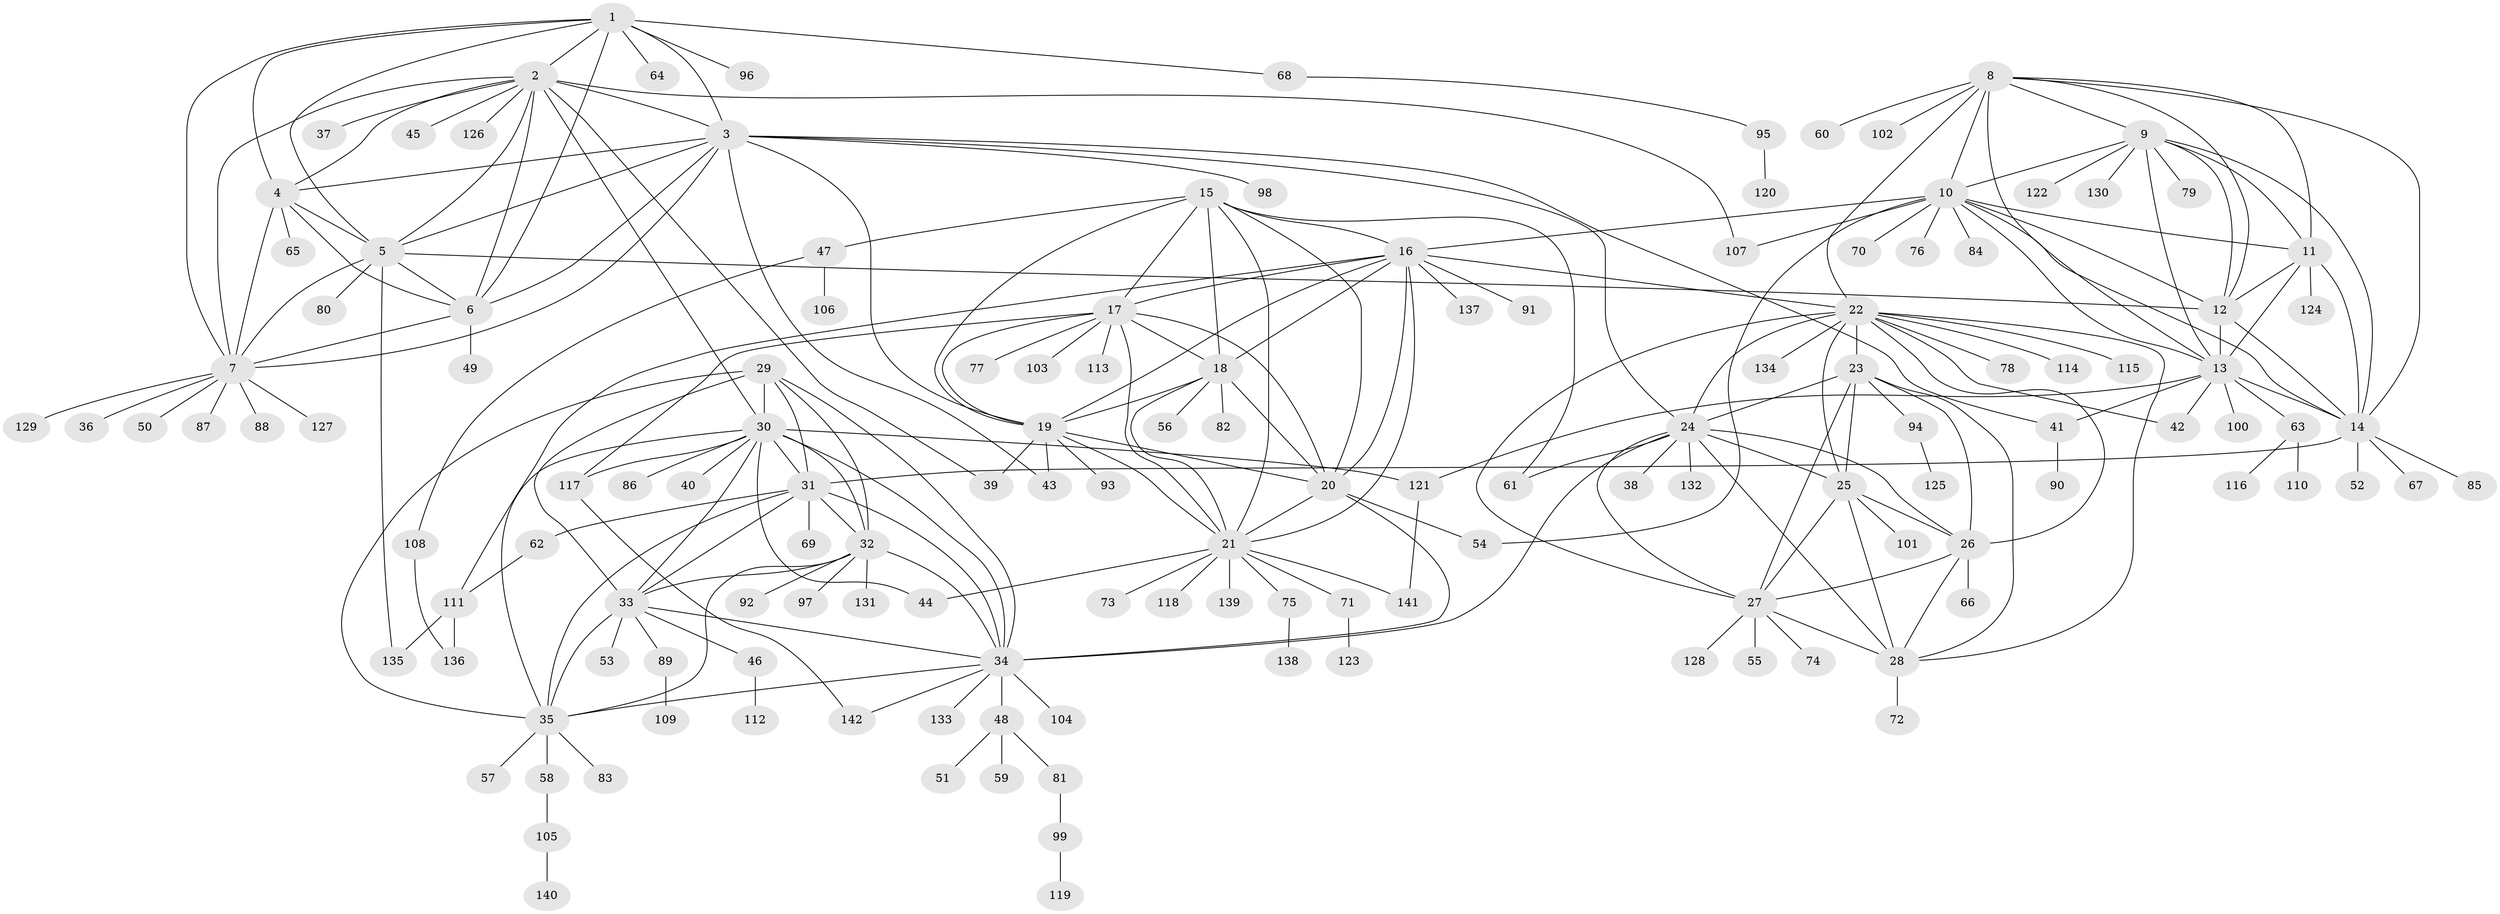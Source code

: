 // Generated by graph-tools (version 1.1) at 2025/50/03/09/25 03:50:35]
// undirected, 142 vertices, 237 edges
graph export_dot {
graph [start="1"]
  node [color=gray90,style=filled];
  1;
  2;
  3;
  4;
  5;
  6;
  7;
  8;
  9;
  10;
  11;
  12;
  13;
  14;
  15;
  16;
  17;
  18;
  19;
  20;
  21;
  22;
  23;
  24;
  25;
  26;
  27;
  28;
  29;
  30;
  31;
  32;
  33;
  34;
  35;
  36;
  37;
  38;
  39;
  40;
  41;
  42;
  43;
  44;
  45;
  46;
  47;
  48;
  49;
  50;
  51;
  52;
  53;
  54;
  55;
  56;
  57;
  58;
  59;
  60;
  61;
  62;
  63;
  64;
  65;
  66;
  67;
  68;
  69;
  70;
  71;
  72;
  73;
  74;
  75;
  76;
  77;
  78;
  79;
  80;
  81;
  82;
  83;
  84;
  85;
  86;
  87;
  88;
  89;
  90;
  91;
  92;
  93;
  94;
  95;
  96;
  97;
  98;
  99;
  100;
  101;
  102;
  103;
  104;
  105;
  106;
  107;
  108;
  109;
  110;
  111;
  112;
  113;
  114;
  115;
  116;
  117;
  118;
  119;
  120;
  121;
  122;
  123;
  124;
  125;
  126;
  127;
  128;
  129;
  130;
  131;
  132;
  133;
  134;
  135;
  136;
  137;
  138;
  139;
  140;
  141;
  142;
  1 -- 2;
  1 -- 3;
  1 -- 4;
  1 -- 5;
  1 -- 6;
  1 -- 7;
  1 -- 64;
  1 -- 68;
  1 -- 96;
  2 -- 3;
  2 -- 4;
  2 -- 5;
  2 -- 6;
  2 -- 7;
  2 -- 30;
  2 -- 37;
  2 -- 39;
  2 -- 45;
  2 -- 107;
  2 -- 126;
  3 -- 4;
  3 -- 5;
  3 -- 6;
  3 -- 7;
  3 -- 19;
  3 -- 24;
  3 -- 41;
  3 -- 43;
  3 -- 98;
  4 -- 5;
  4 -- 6;
  4 -- 7;
  4 -- 65;
  5 -- 6;
  5 -- 7;
  5 -- 12;
  5 -- 80;
  5 -- 135;
  6 -- 7;
  6 -- 49;
  7 -- 36;
  7 -- 50;
  7 -- 87;
  7 -- 88;
  7 -- 127;
  7 -- 129;
  8 -- 9;
  8 -- 10;
  8 -- 11;
  8 -- 12;
  8 -- 13;
  8 -- 14;
  8 -- 22;
  8 -- 60;
  8 -- 102;
  9 -- 10;
  9 -- 11;
  9 -- 12;
  9 -- 13;
  9 -- 14;
  9 -- 79;
  9 -- 122;
  9 -- 130;
  10 -- 11;
  10 -- 12;
  10 -- 13;
  10 -- 14;
  10 -- 16;
  10 -- 54;
  10 -- 70;
  10 -- 76;
  10 -- 84;
  10 -- 107;
  11 -- 12;
  11 -- 13;
  11 -- 14;
  11 -- 124;
  12 -- 13;
  12 -- 14;
  13 -- 14;
  13 -- 41;
  13 -- 42;
  13 -- 63;
  13 -- 100;
  13 -- 121;
  14 -- 31;
  14 -- 52;
  14 -- 67;
  14 -- 85;
  15 -- 16;
  15 -- 17;
  15 -- 18;
  15 -- 19;
  15 -- 20;
  15 -- 21;
  15 -- 47;
  15 -- 61;
  16 -- 17;
  16 -- 18;
  16 -- 19;
  16 -- 20;
  16 -- 21;
  16 -- 22;
  16 -- 91;
  16 -- 111;
  16 -- 137;
  17 -- 18;
  17 -- 19;
  17 -- 20;
  17 -- 21;
  17 -- 77;
  17 -- 103;
  17 -- 113;
  17 -- 117;
  18 -- 19;
  18 -- 20;
  18 -- 21;
  18 -- 56;
  18 -- 82;
  19 -- 20;
  19 -- 21;
  19 -- 39;
  19 -- 43;
  19 -- 93;
  20 -- 21;
  20 -- 34;
  20 -- 54;
  21 -- 44;
  21 -- 71;
  21 -- 73;
  21 -- 75;
  21 -- 118;
  21 -- 139;
  21 -- 141;
  22 -- 23;
  22 -- 24;
  22 -- 25;
  22 -- 26;
  22 -- 27;
  22 -- 28;
  22 -- 42;
  22 -- 78;
  22 -- 114;
  22 -- 115;
  22 -- 134;
  23 -- 24;
  23 -- 25;
  23 -- 26;
  23 -- 27;
  23 -- 28;
  23 -- 94;
  24 -- 25;
  24 -- 26;
  24 -- 27;
  24 -- 28;
  24 -- 34;
  24 -- 38;
  24 -- 61;
  24 -- 132;
  25 -- 26;
  25 -- 27;
  25 -- 28;
  25 -- 101;
  26 -- 27;
  26 -- 28;
  26 -- 66;
  27 -- 28;
  27 -- 55;
  27 -- 74;
  27 -- 128;
  28 -- 72;
  29 -- 30;
  29 -- 31;
  29 -- 32;
  29 -- 33;
  29 -- 34;
  29 -- 35;
  30 -- 31;
  30 -- 32;
  30 -- 33;
  30 -- 34;
  30 -- 35;
  30 -- 40;
  30 -- 44;
  30 -- 86;
  30 -- 117;
  30 -- 121;
  31 -- 32;
  31 -- 33;
  31 -- 34;
  31 -- 35;
  31 -- 62;
  31 -- 69;
  32 -- 33;
  32 -- 34;
  32 -- 35;
  32 -- 92;
  32 -- 97;
  32 -- 131;
  33 -- 34;
  33 -- 35;
  33 -- 46;
  33 -- 53;
  33 -- 89;
  34 -- 35;
  34 -- 48;
  34 -- 104;
  34 -- 133;
  34 -- 142;
  35 -- 57;
  35 -- 58;
  35 -- 83;
  41 -- 90;
  46 -- 112;
  47 -- 106;
  47 -- 108;
  48 -- 51;
  48 -- 59;
  48 -- 81;
  58 -- 105;
  62 -- 111;
  63 -- 110;
  63 -- 116;
  68 -- 95;
  71 -- 123;
  75 -- 138;
  81 -- 99;
  89 -- 109;
  94 -- 125;
  95 -- 120;
  99 -- 119;
  105 -- 140;
  108 -- 136;
  111 -- 135;
  111 -- 136;
  117 -- 142;
  121 -- 141;
}
